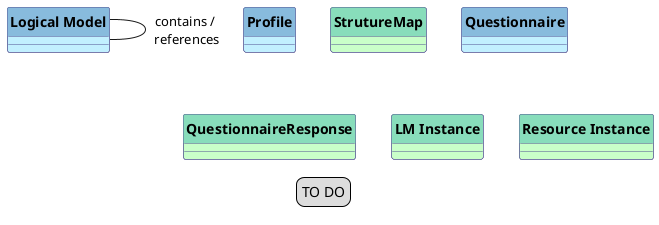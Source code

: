 @startuml
'skinparam linetype ortho
skinparam linetype polyline
hide circle
hide stereotype

'!pragma layout smetana

skinparam class<<MD>> {
 BorderColor DarkSlateGray
 BackgroundColor WhiteSmoke
 HeaderBackgroundColor #909090
}

skinparam class<<DM>> {
 BorderColor #505090
 BackgroundColor APPLICATION
 HeaderBackgroundColor #8bd
}


skinparam class<<TM>> {
 BorderColor #505090
 BackgroundColor TECHNOLOGY
 HeaderBackgroundColor #8db
}


legend TO DO


class "**Logical Model**" as LM<<DM>> {
}

class "**Profile**" as P<<DM>> {
}

class "**StrutureMap**" as SM<<TM>> {
}

class "**Questionnaire**" as Q<<DM>> {
}

class "**QuestionnaireResponse**" as QR<<TM>> {
}


class "**LM Instance**" as LMI<<TM>> {
}

class "**Resource Instance**" as RI<<TM>> {
}

LM - LM: contains /\n references


@enduml